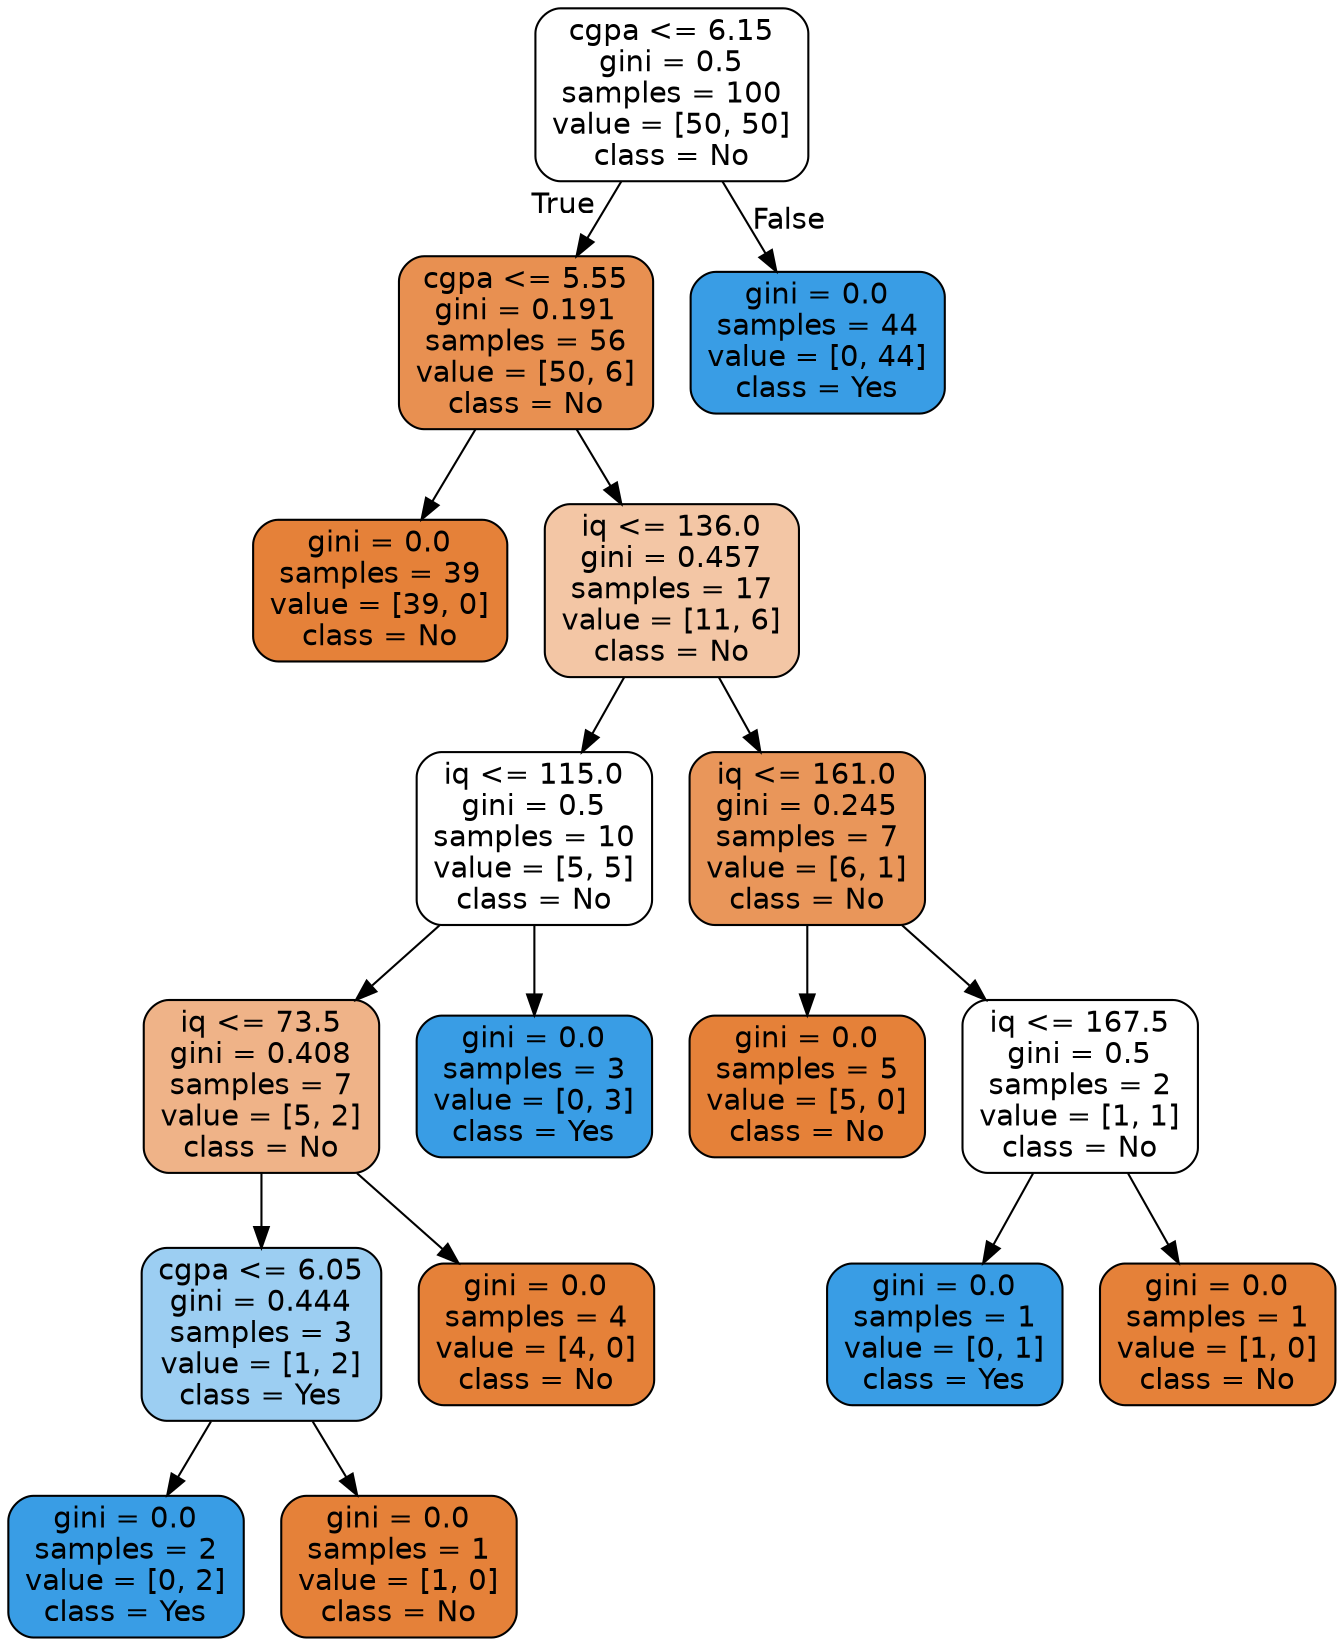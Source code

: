 digraph Tree {
node [shape=box, style="filled, rounded", color="black", fontname="helvetica"] ;
edge [fontname="helvetica"] ;
0 [label="cgpa <= 6.15\ngini = 0.5\nsamples = 100\nvalue = [50, 50]\nclass = No", fillcolor="#ffffff"] ;
1 [label="cgpa <= 5.55\ngini = 0.191\nsamples = 56\nvalue = [50, 6]\nclass = No", fillcolor="#e89051"] ;
0 -> 1 [labeldistance=2.5, labelangle=45, headlabel="True"] ;
2 [label="gini = 0.0\nsamples = 39\nvalue = [39, 0]\nclass = No", fillcolor="#e58139"] ;
1 -> 2 ;
3 [label="iq <= 136.0\ngini = 0.457\nsamples = 17\nvalue = [11, 6]\nclass = No", fillcolor="#f3c6a5"] ;
1 -> 3 ;
4 [label="iq <= 115.0\ngini = 0.5\nsamples = 10\nvalue = [5, 5]\nclass = No", fillcolor="#ffffff"] ;
3 -> 4 ;
5 [label="iq <= 73.5\ngini = 0.408\nsamples = 7\nvalue = [5, 2]\nclass = No", fillcolor="#efb388"] ;
4 -> 5 ;
6 [label="cgpa <= 6.05\ngini = 0.444\nsamples = 3\nvalue = [1, 2]\nclass = Yes", fillcolor="#9ccef2"] ;
5 -> 6 ;
7 [label="gini = 0.0\nsamples = 2\nvalue = [0, 2]\nclass = Yes", fillcolor="#399de5"] ;
6 -> 7 ;
8 [label="gini = 0.0\nsamples = 1\nvalue = [1, 0]\nclass = No", fillcolor="#e58139"] ;
6 -> 8 ;
9 [label="gini = 0.0\nsamples = 4\nvalue = [4, 0]\nclass = No", fillcolor="#e58139"] ;
5 -> 9 ;
10 [label="gini = 0.0\nsamples = 3\nvalue = [0, 3]\nclass = Yes", fillcolor="#399de5"] ;
4 -> 10 ;
11 [label="iq <= 161.0\ngini = 0.245\nsamples = 7\nvalue = [6, 1]\nclass = No", fillcolor="#e9965a"] ;
3 -> 11 ;
12 [label="gini = 0.0\nsamples = 5\nvalue = [5, 0]\nclass = No", fillcolor="#e58139"] ;
11 -> 12 ;
13 [label="iq <= 167.5\ngini = 0.5\nsamples = 2\nvalue = [1, 1]\nclass = No", fillcolor="#ffffff"] ;
11 -> 13 ;
14 [label="gini = 0.0\nsamples = 1\nvalue = [0, 1]\nclass = Yes", fillcolor="#399de5"] ;
13 -> 14 ;
15 [label="gini = 0.0\nsamples = 1\nvalue = [1, 0]\nclass = No", fillcolor="#e58139"] ;
13 -> 15 ;
16 [label="gini = 0.0\nsamples = 44\nvalue = [0, 44]\nclass = Yes", fillcolor="#399de5"] ;
0 -> 16 [labeldistance=2.5, labelangle=-45, headlabel="False"] ;
}